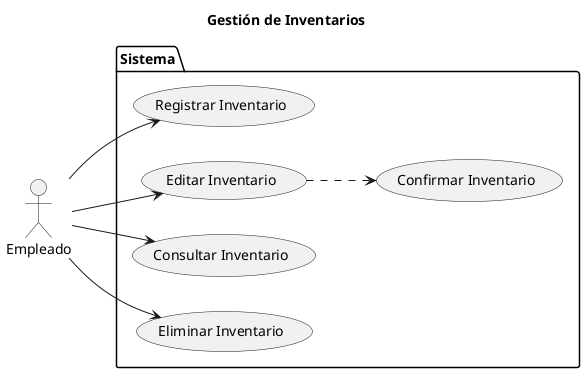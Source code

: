 @startuml CU_Inventario

left to right direction

title Gestión de Inventarios

actor Empleado as User

package Sistema {

    USECASE "Registrar Inventario" as UC_Registrar
    USECASE "Editar Inventario" as UC_Editar
    USECASE "Consultar Inventario" as UC_Consultar
    USECASE "Eliminar Inventario" as UC_Eliminar
    USECASE "Confirmar Inventario" as UC_Confirmar

}

User --> UC_Registrar
User --> UC_Editar
User --> UC_Consultar
User --> UC_Eliminar
UC_Editar ..> UC_Confirmar

@enduml
